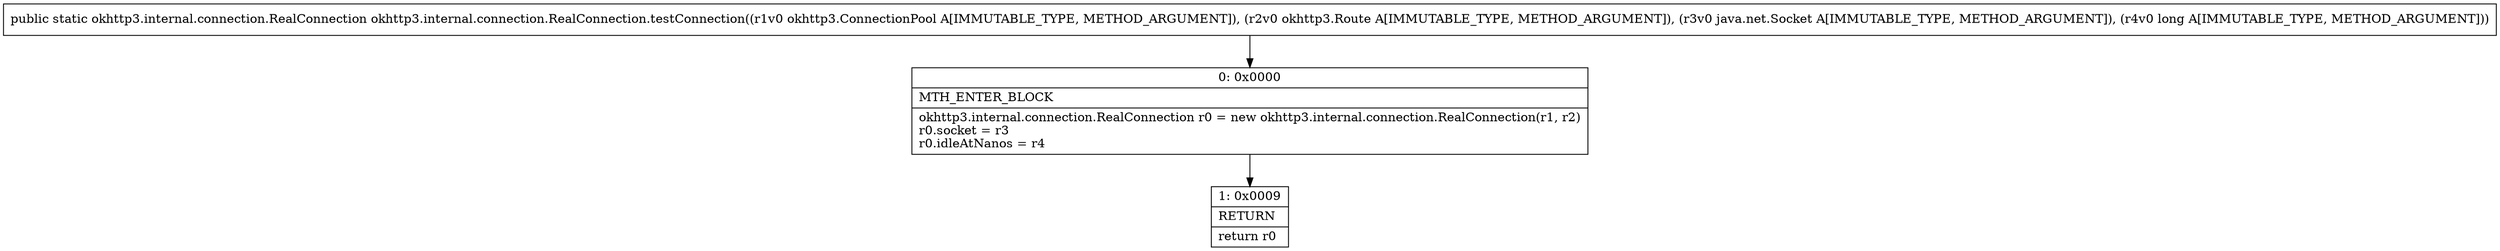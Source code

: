 digraph "CFG forokhttp3.internal.connection.RealConnection.testConnection(Lokhttp3\/ConnectionPool;Lokhttp3\/Route;Ljava\/net\/Socket;J)Lokhttp3\/internal\/connection\/RealConnection;" {
Node_0 [shape=record,label="{0\:\ 0x0000|MTH_ENTER_BLOCK\l|okhttp3.internal.connection.RealConnection r0 = new okhttp3.internal.connection.RealConnection(r1, r2)\lr0.socket = r3\lr0.idleAtNanos = r4\l}"];
Node_1 [shape=record,label="{1\:\ 0x0009|RETURN\l|return r0\l}"];
MethodNode[shape=record,label="{public static okhttp3.internal.connection.RealConnection okhttp3.internal.connection.RealConnection.testConnection((r1v0 okhttp3.ConnectionPool A[IMMUTABLE_TYPE, METHOD_ARGUMENT]), (r2v0 okhttp3.Route A[IMMUTABLE_TYPE, METHOD_ARGUMENT]), (r3v0 java.net.Socket A[IMMUTABLE_TYPE, METHOD_ARGUMENT]), (r4v0 long A[IMMUTABLE_TYPE, METHOD_ARGUMENT])) }"];
MethodNode -> Node_0;
Node_0 -> Node_1;
}

